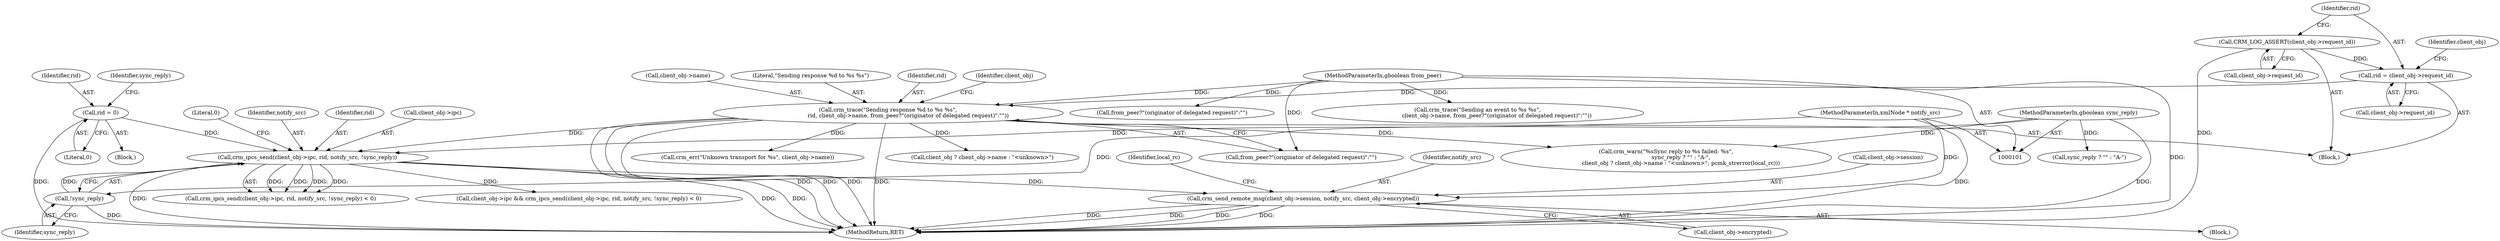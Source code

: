 digraph "1_pacemaker_564f7cc2a51dcd2f28ab12a13394f31be5aa3c93@API" {
"1000208" [label="(Call,crm_send_remote_msg(client_obj->session, notify_src, client_obj->encrypted))"];
"1000188" [label="(Call,crm_ipcs_send(client_obj->ipc, rid, notify_src, !sync_reply))"];
"1000141" [label="(Call,rid = 0)"];
"1000161" [label="(Call,crm_trace(\"Sending response %d to %s %s\",\n                       rid, client_obj->name, from_peer?\"(originator of delegated request)\":\"\"))"];
"1000151" [label="(Call,rid = client_obj->request_id)"];
"1000147" [label="(Call,CRM_LOG_ASSERT(client_obj->request_id))"];
"1000105" [label="(MethodParameterIn,gboolean from_peer)"];
"1000102" [label="(MethodParameterIn,xmlNode * notify_src)"];
"1000194" [label="(Call,!sync_reply)"];
"1000104" [label="(MethodParameterIn,gboolean sync_reply)"];
"1000189" [label="(Call,client_obj->ipc)"];
"1000142" [label="(Identifier,rid)"];
"1000102" [label="(MethodParameterIn,xmlNode * notify_src)"];
"1000244" [label="(Call,client_obj ? client_obj->name : \"<unknown>\")"];
"1000145" [label="(Identifier,sync_reply)"];
"1000163" [label="(Identifier,rid)"];
"1000151" [label="(Call,rid = client_obj->request_id)"];
"1000232" [label="(Identifier,local_rc)"];
"1000167" [label="(Call,from_peer?\"(originator of delegated request)\":\"\")"];
"1000194" [label="(Call,!sync_reply)"];
"1000196" [label="(Literal,0)"];
"1000212" [label="(Identifier,notify_src)"];
"1000240" [label="(Call,sync_reply ? \"\" : \"A-\")"];
"1000213" [label="(Call,client_obj->encrypted)"];
"1000207" [label="(Block,)"];
"1000141" [label="(Call,rid = 0)"];
"1000178" [label="(Call,from_peer?\"(originator of delegated request)\":\"\")"];
"1000193" [label="(Identifier,notify_src)"];
"1000173" [label="(Call,crm_trace(\"Sending an event to %s %s\",\n                      client_obj->name, from_peer?\"(originator of delegated request)\":\"\"))"];
"1000208" [label="(Call,crm_send_remote_msg(client_obj->session, notify_src, client_obj->encrypted))"];
"1000147" [label="(Call,CRM_LOG_ASSERT(client_obj->request_id))"];
"1000187" [label="(Call,crm_ipcs_send(client_obj->ipc, rid, notify_src, !sync_reply) < 0)"];
"1000152" [label="(Identifier,rid)"];
"1000238" [label="(Call,crm_warn(\"%sSync reply to %s failed: %s\",\n                 sync_reply ? \"\" : \"A-\",\n                 client_obj ? client_obj->name : \"<unknown>\", pcmk_strerror(local_rc)))"];
"1000224" [label="(Call,crm_err(\"Unknown transport for %s\", client_obj->name))"];
"1000192" [label="(Identifier,rid)"];
"1000183" [label="(Call,client_obj->ipc && crm_ipcs_send(client_obj->ipc, rid, notify_src, !sync_reply) < 0)"];
"1000161" [label="(Call,crm_trace(\"Sending response %d to %s %s\",\n                       rid, client_obj->name, from_peer?\"(originator of delegated request)\":\"\"))"];
"1000158" [label="(Identifier,client_obj)"];
"1000195" [label="(Identifier,sync_reply)"];
"1000185" [label="(Identifier,client_obj)"];
"1000252" [label="(MethodReturn,RET)"];
"1000209" [label="(Call,client_obj->session)"];
"1000148" [label="(Call,client_obj->request_id)"];
"1000139" [label="(Block,)"];
"1000164" [label="(Call,client_obj->name)"];
"1000143" [label="(Literal,0)"];
"1000162" [label="(Literal,\"Sending response %d to %s %s\")"];
"1000146" [label="(Block,)"];
"1000104" [label="(MethodParameterIn,gboolean sync_reply)"];
"1000153" [label="(Call,client_obj->request_id)"];
"1000105" [label="(MethodParameterIn,gboolean from_peer)"];
"1000188" [label="(Call,crm_ipcs_send(client_obj->ipc, rid, notify_src, !sync_reply))"];
"1000208" -> "1000207"  [label="AST: "];
"1000208" -> "1000213"  [label="CFG: "];
"1000209" -> "1000208"  [label="AST: "];
"1000212" -> "1000208"  [label="AST: "];
"1000213" -> "1000208"  [label="AST: "];
"1000232" -> "1000208"  [label="CFG: "];
"1000208" -> "1000252"  [label="DDG: "];
"1000208" -> "1000252"  [label="DDG: "];
"1000208" -> "1000252"  [label="DDG: "];
"1000208" -> "1000252"  [label="DDG: "];
"1000188" -> "1000208"  [label="DDG: "];
"1000102" -> "1000208"  [label="DDG: "];
"1000188" -> "1000187"  [label="AST: "];
"1000188" -> "1000194"  [label="CFG: "];
"1000189" -> "1000188"  [label="AST: "];
"1000192" -> "1000188"  [label="AST: "];
"1000193" -> "1000188"  [label="AST: "];
"1000194" -> "1000188"  [label="AST: "];
"1000196" -> "1000188"  [label="CFG: "];
"1000188" -> "1000252"  [label="DDG: "];
"1000188" -> "1000252"  [label="DDG: "];
"1000188" -> "1000252"  [label="DDG: "];
"1000188" -> "1000183"  [label="DDG: "];
"1000188" -> "1000187"  [label="DDG: "];
"1000188" -> "1000187"  [label="DDG: "];
"1000188" -> "1000187"  [label="DDG: "];
"1000188" -> "1000187"  [label="DDG: "];
"1000141" -> "1000188"  [label="DDG: "];
"1000161" -> "1000188"  [label="DDG: "];
"1000102" -> "1000188"  [label="DDG: "];
"1000194" -> "1000188"  [label="DDG: "];
"1000141" -> "1000139"  [label="AST: "];
"1000141" -> "1000143"  [label="CFG: "];
"1000142" -> "1000141"  [label="AST: "];
"1000143" -> "1000141"  [label="AST: "];
"1000145" -> "1000141"  [label="CFG: "];
"1000141" -> "1000252"  [label="DDG: "];
"1000161" -> "1000146"  [label="AST: "];
"1000161" -> "1000167"  [label="CFG: "];
"1000162" -> "1000161"  [label="AST: "];
"1000163" -> "1000161"  [label="AST: "];
"1000164" -> "1000161"  [label="AST: "];
"1000167" -> "1000161"  [label="AST: "];
"1000185" -> "1000161"  [label="CFG: "];
"1000161" -> "1000252"  [label="DDG: "];
"1000161" -> "1000252"  [label="DDG: "];
"1000161" -> "1000252"  [label="DDG: "];
"1000161" -> "1000252"  [label="DDG: "];
"1000151" -> "1000161"  [label="DDG: "];
"1000105" -> "1000161"  [label="DDG: "];
"1000161" -> "1000224"  [label="DDG: "];
"1000161" -> "1000238"  [label="DDG: "];
"1000161" -> "1000244"  [label="DDG: "];
"1000151" -> "1000146"  [label="AST: "];
"1000151" -> "1000153"  [label="CFG: "];
"1000152" -> "1000151"  [label="AST: "];
"1000153" -> "1000151"  [label="AST: "];
"1000158" -> "1000151"  [label="CFG: "];
"1000147" -> "1000151"  [label="DDG: "];
"1000147" -> "1000146"  [label="AST: "];
"1000147" -> "1000148"  [label="CFG: "];
"1000148" -> "1000147"  [label="AST: "];
"1000152" -> "1000147"  [label="CFG: "];
"1000147" -> "1000252"  [label="DDG: "];
"1000105" -> "1000101"  [label="AST: "];
"1000105" -> "1000252"  [label="DDG: "];
"1000105" -> "1000167"  [label="DDG: "];
"1000105" -> "1000173"  [label="DDG: "];
"1000105" -> "1000178"  [label="DDG: "];
"1000102" -> "1000101"  [label="AST: "];
"1000102" -> "1000252"  [label="DDG: "];
"1000194" -> "1000195"  [label="CFG: "];
"1000195" -> "1000194"  [label="AST: "];
"1000194" -> "1000252"  [label="DDG: "];
"1000104" -> "1000194"  [label="DDG: "];
"1000104" -> "1000101"  [label="AST: "];
"1000104" -> "1000252"  [label="DDG: "];
"1000104" -> "1000238"  [label="DDG: "];
"1000104" -> "1000240"  [label="DDG: "];
}
